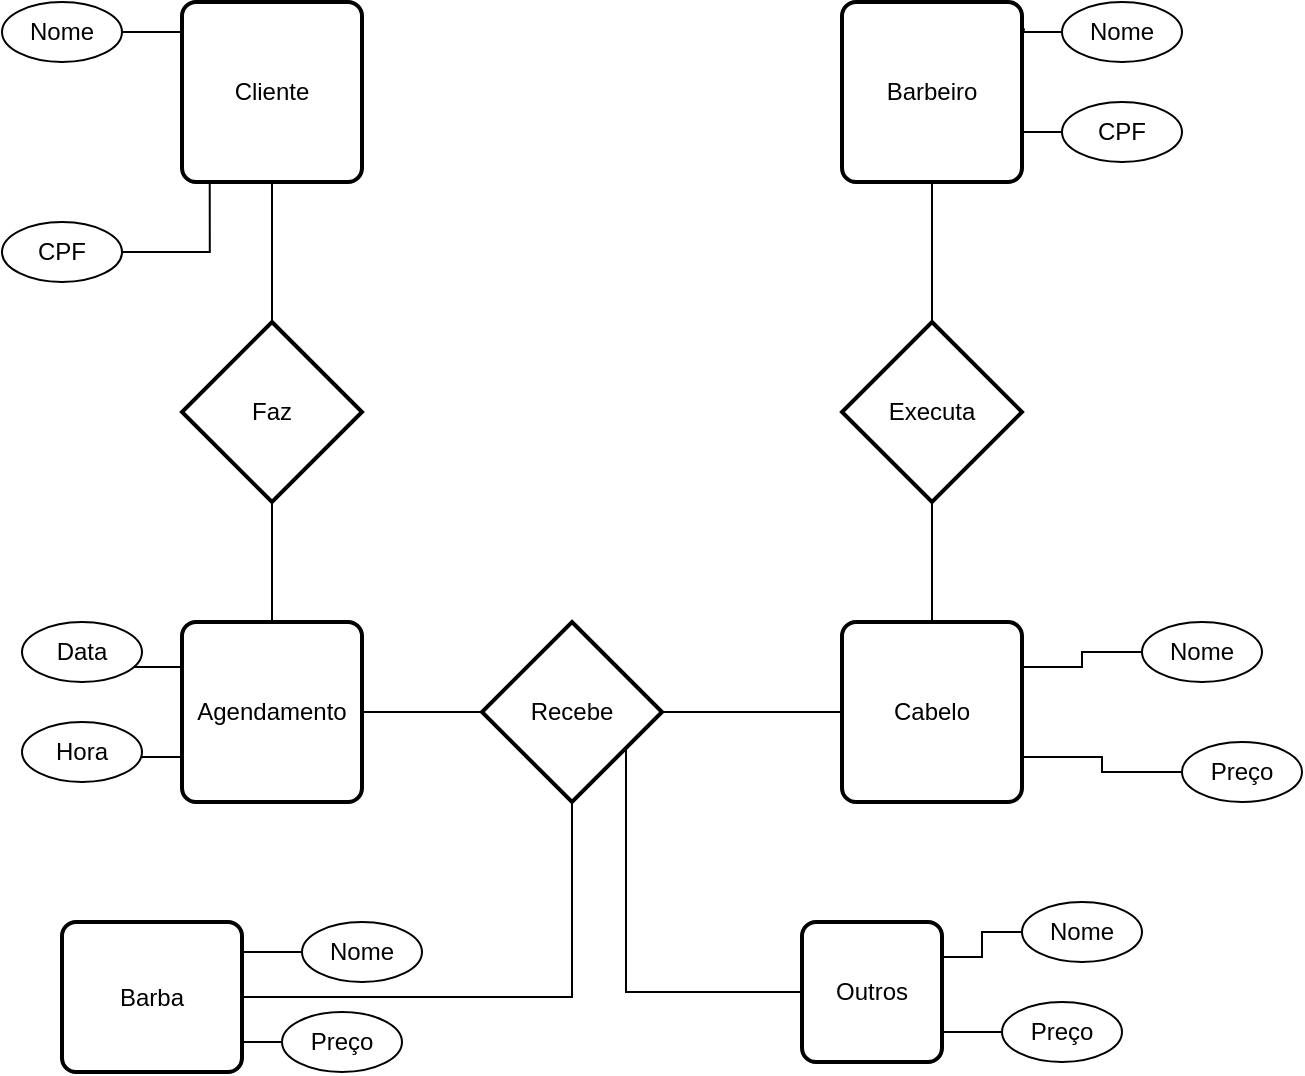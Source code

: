<mxfile version="24.6.4" type="device">
  <diagram name="Página-1" id="jF6E26zZh7UTkELLjBJD">
    <mxGraphModel dx="1434" dy="780" grid="1" gridSize="10" guides="1" tooltips="1" connect="1" arrows="1" fold="1" page="1" pageScale="1" pageWidth="827" pageHeight="1169" math="0" shadow="0">
      <root>
        <mxCell id="0" />
        <mxCell id="1" parent="0" />
        <mxCell id="TA8W0aGg3J8sw9UUgTWb-5" value="Cliente" style="rounded=1;whiteSpace=wrap;html=1;absoluteArcSize=1;arcSize=14;strokeWidth=2;" parent="1" vertex="1">
          <mxGeometry x="90" y="40" width="90" height="90" as="geometry" />
        </mxCell>
        <mxCell id="TA8W0aGg3J8sw9UUgTWb-7" value="Cabelo" style="rounded=1;whiteSpace=wrap;html=1;absoluteArcSize=1;arcSize=14;strokeWidth=2;" parent="1" vertex="1">
          <mxGeometry x="420" y="350" width="90" height="90" as="geometry" />
        </mxCell>
        <mxCell id="TA8W0aGg3J8sw9UUgTWb-19" style="edgeStyle=orthogonalEdgeStyle;rounded=0;orthogonalLoop=1;jettySize=auto;html=1;exitX=0.5;exitY=0;exitDx=0;exitDy=0;endArrow=none;endFill=0;" parent="1" source="TA8W0aGg3J8sw9UUgTWb-8" target="TA8W0aGg3J8sw9UUgTWb-10" edge="1">
          <mxGeometry relative="1" as="geometry" />
        </mxCell>
        <mxCell id="TA8W0aGg3J8sw9UUgTWb-38" style="edgeStyle=orthogonalEdgeStyle;rounded=0;orthogonalLoop=1;jettySize=auto;html=1;exitX=0;exitY=0.25;exitDx=0;exitDy=0;entryX=1;entryY=1;entryDx=0;entryDy=0;" parent="1" source="TA8W0aGg3J8sw9UUgTWb-8" target="TA8W0aGg3J8sw9UUgTWb-27" edge="1">
          <mxGeometry relative="1" as="geometry" />
        </mxCell>
        <mxCell id="TA8W0aGg3J8sw9UUgTWb-39" style="edgeStyle=orthogonalEdgeStyle;rounded=0;orthogonalLoop=1;jettySize=auto;html=1;exitX=0;exitY=0.75;exitDx=0;exitDy=0;entryX=1;entryY=1;entryDx=0;entryDy=0;" parent="1" source="TA8W0aGg3J8sw9UUgTWb-8" target="TA8W0aGg3J8sw9UUgTWb-28" edge="1">
          <mxGeometry relative="1" as="geometry" />
        </mxCell>
        <mxCell id="TA8W0aGg3J8sw9UUgTWb-8" value="Agendamento" style="rounded=1;whiteSpace=wrap;html=1;absoluteArcSize=1;arcSize=14;strokeWidth=2;" parent="1" vertex="1">
          <mxGeometry x="90" y="350" width="90" height="90" as="geometry" />
        </mxCell>
        <mxCell id="TA8W0aGg3J8sw9UUgTWb-9" value="Barbeiro" style="rounded=1;whiteSpace=wrap;html=1;absoluteArcSize=1;arcSize=14;strokeWidth=2;" parent="1" vertex="1">
          <mxGeometry x="420" y="40" width="90" height="90" as="geometry" />
        </mxCell>
        <mxCell id="TA8W0aGg3J8sw9UUgTWb-20" style="edgeStyle=orthogonalEdgeStyle;rounded=0;orthogonalLoop=1;jettySize=auto;html=1;entryX=0.5;entryY=1;entryDx=0;entryDy=0;endArrow=none;endFill=0;" parent="1" source="TA8W0aGg3J8sw9UUgTWb-10" target="TA8W0aGg3J8sw9UUgTWb-5" edge="1">
          <mxGeometry relative="1" as="geometry" />
        </mxCell>
        <mxCell id="TA8W0aGg3J8sw9UUgTWb-10" value="Faz" style="strokeWidth=2;html=1;shape=mxgraph.flowchart.decision;whiteSpace=wrap;" parent="1" vertex="1">
          <mxGeometry x="90" y="200" width="90" height="90" as="geometry" />
        </mxCell>
        <mxCell id="TA8W0aGg3J8sw9UUgTWb-11" value="Executa" style="strokeWidth=2;html=1;shape=mxgraph.flowchart.decision;whiteSpace=wrap;" parent="1" vertex="1">
          <mxGeometry x="420" y="200" width="90" height="90" as="geometry" />
        </mxCell>
        <mxCell id="TA8W0aGg3J8sw9UUgTWb-13" style="edgeStyle=orthogonalEdgeStyle;rounded=0;orthogonalLoop=1;jettySize=auto;html=1;exitX=0;exitY=0.5;exitDx=0;exitDy=0;exitPerimeter=0;endArrow=none;endFill=0;" parent="1" source="TA8W0aGg3J8sw9UUgTWb-12" target="TA8W0aGg3J8sw9UUgTWb-8" edge="1">
          <mxGeometry relative="1" as="geometry" />
        </mxCell>
        <mxCell id="TA8W0aGg3J8sw9UUgTWb-14" style="edgeStyle=orthogonalEdgeStyle;rounded=0;orthogonalLoop=1;jettySize=auto;html=1;exitX=1;exitY=0.5;exitDx=0;exitDy=0;exitPerimeter=0;entryX=0;entryY=0.5;entryDx=0;entryDy=0;endArrow=none;endFill=0;" parent="1" source="TA8W0aGg3J8sw9UUgTWb-12" target="TA8W0aGg3J8sw9UUgTWb-7" edge="1">
          <mxGeometry relative="1" as="geometry" />
        </mxCell>
        <mxCell id="TA8W0aGg3J8sw9UUgTWb-12" value="Recebe" style="strokeWidth=2;html=1;shape=mxgraph.flowchart.decision;whiteSpace=wrap;" parent="1" vertex="1">
          <mxGeometry x="240" y="350" width="90" height="90" as="geometry" />
        </mxCell>
        <mxCell id="TA8W0aGg3J8sw9UUgTWb-16" style="edgeStyle=orthogonalEdgeStyle;rounded=0;orthogonalLoop=1;jettySize=auto;html=1;exitX=0.5;exitY=0;exitDx=0;exitDy=0;entryX=0.5;entryY=1;entryDx=0;entryDy=0;entryPerimeter=0;endArrow=none;endFill=0;" parent="1" source="TA8W0aGg3J8sw9UUgTWb-7" target="TA8W0aGg3J8sw9UUgTWb-11" edge="1">
          <mxGeometry relative="1" as="geometry" />
        </mxCell>
        <mxCell id="TA8W0aGg3J8sw9UUgTWb-18" style="edgeStyle=orthogonalEdgeStyle;rounded=0;orthogonalLoop=1;jettySize=auto;html=1;exitX=0.5;exitY=1;exitDx=0;exitDy=0;entryX=0.5;entryY=0;entryDx=0;entryDy=0;entryPerimeter=0;endArrow=none;endFill=0;" parent="1" source="TA8W0aGg3J8sw9UUgTWb-9" target="TA8W0aGg3J8sw9UUgTWb-11" edge="1">
          <mxGeometry relative="1" as="geometry" />
        </mxCell>
        <mxCell id="TA8W0aGg3J8sw9UUgTWb-34" style="edgeStyle=orthogonalEdgeStyle;rounded=0;orthogonalLoop=1;jettySize=auto;html=1;exitX=1;exitY=0.5;exitDx=0;exitDy=0;entryX=0;entryY=0.25;entryDx=0;entryDy=0;endArrow=none;endFill=0;" parent="1" source="TA8W0aGg3J8sw9UUgTWb-23" target="TA8W0aGg3J8sw9UUgTWb-5" edge="1">
          <mxGeometry relative="1" as="geometry" />
        </mxCell>
        <mxCell id="TA8W0aGg3J8sw9UUgTWb-23" value="Nome" style="ellipse;whiteSpace=wrap;html=1;align=center;" parent="1" vertex="1">
          <mxGeometry y="40" width="60" height="30" as="geometry" />
        </mxCell>
        <mxCell id="TA8W0aGg3J8sw9UUgTWb-24" value="Nome" style="ellipse;whiteSpace=wrap;html=1;align=center;" parent="1" vertex="1">
          <mxGeometry x="530" y="40" width="60" height="30" as="geometry" />
        </mxCell>
        <mxCell id="TA8W0aGg3J8sw9UUgTWb-51" style="edgeStyle=orthogonalEdgeStyle;rounded=0;orthogonalLoop=1;jettySize=auto;html=1;exitX=0;exitY=0.5;exitDx=0;exitDy=0;entryX=1;entryY=0.75;entryDx=0;entryDy=0;endArrow=none;endFill=0;" parent="1" source="TA8W0aGg3J8sw9UUgTWb-26" target="TA8W0aGg3J8sw9UUgTWb-9" edge="1">
          <mxGeometry relative="1" as="geometry" />
        </mxCell>
        <mxCell id="TA8W0aGg3J8sw9UUgTWb-26" value="CPF" style="ellipse;whiteSpace=wrap;html=1;align=center;" parent="1" vertex="1">
          <mxGeometry x="530" y="90" width="60" height="30" as="geometry" />
        </mxCell>
        <mxCell id="TA8W0aGg3J8sw9UUgTWb-27" value="Data" style="ellipse;whiteSpace=wrap;html=1;align=center;" parent="1" vertex="1">
          <mxGeometry x="10" y="350" width="60" height="30" as="geometry" />
        </mxCell>
        <mxCell id="TA8W0aGg3J8sw9UUgTWb-28" value="Hora" style="ellipse;whiteSpace=wrap;html=1;align=center;" parent="1" vertex="1">
          <mxGeometry x="10" y="400" width="60" height="30" as="geometry" />
        </mxCell>
        <mxCell id="TA8W0aGg3J8sw9UUgTWb-47" style="edgeStyle=orthogonalEdgeStyle;rounded=0;orthogonalLoop=1;jettySize=auto;html=1;exitX=0;exitY=0.5;exitDx=0;exitDy=0;entryX=1;entryY=0.75;entryDx=0;entryDy=0;endArrow=none;endFill=0;" parent="1" source="TA8W0aGg3J8sw9UUgTWb-32" target="TA8W0aGg3J8sw9UUgTWb-7" edge="1">
          <mxGeometry relative="1" as="geometry" />
        </mxCell>
        <mxCell id="TA8W0aGg3J8sw9UUgTWb-32" value="Preço" style="ellipse;whiteSpace=wrap;html=1;align=center;" parent="1" vertex="1">
          <mxGeometry x="590" y="410" width="60" height="30" as="geometry" />
        </mxCell>
        <mxCell id="TA8W0aGg3J8sw9UUgTWb-48" style="edgeStyle=orthogonalEdgeStyle;rounded=0;orthogonalLoop=1;jettySize=auto;html=1;exitX=0;exitY=0.5;exitDx=0;exitDy=0;entryX=1;entryY=0.25;entryDx=0;entryDy=0;endArrow=none;endFill=0;" parent="1" source="TA8W0aGg3J8sw9UUgTWb-33" target="TA8W0aGg3J8sw9UUgTWb-7" edge="1">
          <mxGeometry relative="1" as="geometry" />
        </mxCell>
        <mxCell id="TA8W0aGg3J8sw9UUgTWb-33" value="Nome" style="ellipse;whiteSpace=wrap;html=1;align=center;" parent="1" vertex="1">
          <mxGeometry x="570" y="350" width="60" height="30" as="geometry" />
        </mxCell>
        <mxCell id="TA8W0aGg3J8sw9UUgTWb-50" style="edgeStyle=orthogonalEdgeStyle;rounded=0;orthogonalLoop=1;jettySize=auto;html=1;exitX=0;exitY=0.5;exitDx=0;exitDy=0;entryX=1.01;entryY=0.146;entryDx=0;entryDy=0;entryPerimeter=0;endArrow=none;endFill=0;" parent="1" source="TA8W0aGg3J8sw9UUgTWb-24" target="TA8W0aGg3J8sw9UUgTWb-9" edge="1">
          <mxGeometry relative="1" as="geometry" />
        </mxCell>
        <mxCell id="TA8W0aGg3J8sw9UUgTWb-52" value="CPF" style="ellipse;whiteSpace=wrap;html=1;align=center;" parent="1" vertex="1">
          <mxGeometry y="150" width="60" height="30" as="geometry" />
        </mxCell>
        <mxCell id="TA8W0aGg3J8sw9UUgTWb-53" style="edgeStyle=orthogonalEdgeStyle;rounded=0;orthogonalLoop=1;jettySize=auto;html=1;exitX=1;exitY=0.5;exitDx=0;exitDy=0;entryX=0.154;entryY=0.995;entryDx=0;entryDy=0;entryPerimeter=0;endArrow=none;endFill=0;" parent="1" source="TA8W0aGg3J8sw9UUgTWb-52" target="TA8W0aGg3J8sw9UUgTWb-5" edge="1">
          <mxGeometry relative="1" as="geometry" />
        </mxCell>
        <mxCell id="X7dmN1-joXfshP3fTZqd-6" value="Outros" style="rounded=1;whiteSpace=wrap;html=1;absoluteArcSize=1;arcSize=14;strokeWidth=2;" vertex="1" parent="1">
          <mxGeometry x="400" y="500" width="70" height="70" as="geometry" />
        </mxCell>
        <mxCell id="X7dmN1-joXfshP3fTZqd-7" style="edgeStyle=orthogonalEdgeStyle;rounded=0;orthogonalLoop=1;jettySize=auto;html=1;exitX=0;exitY=0.5;exitDx=0;exitDy=0;entryX=1;entryY=0.75;entryDx=0;entryDy=0;endArrow=none;endFill=0;" edge="1" parent="1" source="X7dmN1-joXfshP3fTZqd-8" target="X7dmN1-joXfshP3fTZqd-6">
          <mxGeometry relative="1" as="geometry" />
        </mxCell>
        <mxCell id="X7dmN1-joXfshP3fTZqd-8" value="Preço" style="ellipse;whiteSpace=wrap;html=1;align=center;" vertex="1" parent="1">
          <mxGeometry x="500" y="540" width="60" height="30" as="geometry" />
        </mxCell>
        <mxCell id="X7dmN1-joXfshP3fTZqd-9" style="edgeStyle=orthogonalEdgeStyle;rounded=0;orthogonalLoop=1;jettySize=auto;html=1;exitX=0;exitY=0.5;exitDx=0;exitDy=0;entryX=1;entryY=0.25;entryDx=0;entryDy=0;endArrow=none;endFill=0;" edge="1" parent="1" source="X7dmN1-joXfshP3fTZqd-10" target="X7dmN1-joXfshP3fTZqd-6">
          <mxGeometry relative="1" as="geometry" />
        </mxCell>
        <mxCell id="X7dmN1-joXfshP3fTZqd-10" value="Nome" style="ellipse;whiteSpace=wrap;html=1;align=center;" vertex="1" parent="1">
          <mxGeometry x="510" y="490" width="60" height="30" as="geometry" />
        </mxCell>
        <mxCell id="X7dmN1-joXfshP3fTZqd-16" style="edgeStyle=orthogonalEdgeStyle;rounded=0;orthogonalLoop=1;jettySize=auto;html=1;endArrow=none;endFill=0;" edge="1" parent="1" source="X7dmN1-joXfshP3fTZqd-11" target="TA8W0aGg3J8sw9UUgTWb-12">
          <mxGeometry relative="1" as="geometry" />
        </mxCell>
        <mxCell id="X7dmN1-joXfshP3fTZqd-11" value="Barba" style="rounded=1;whiteSpace=wrap;html=1;absoluteArcSize=1;arcSize=14;strokeWidth=2;" vertex="1" parent="1">
          <mxGeometry x="30" y="500" width="90" height="75" as="geometry" />
        </mxCell>
        <mxCell id="X7dmN1-joXfshP3fTZqd-12" style="edgeStyle=orthogonalEdgeStyle;rounded=0;orthogonalLoop=1;jettySize=auto;html=1;exitX=0;exitY=0.5;exitDx=0;exitDy=0;entryX=1;entryY=0.75;entryDx=0;entryDy=0;endArrow=none;endFill=0;" edge="1" parent="1" source="X7dmN1-joXfshP3fTZqd-13" target="X7dmN1-joXfshP3fTZqd-11">
          <mxGeometry relative="1" as="geometry" />
        </mxCell>
        <mxCell id="X7dmN1-joXfshP3fTZqd-13" value="Preço" style="ellipse;whiteSpace=wrap;html=1;align=center;" vertex="1" parent="1">
          <mxGeometry x="140" y="545" width="60" height="30" as="geometry" />
        </mxCell>
        <mxCell id="X7dmN1-joXfshP3fTZqd-14" style="edgeStyle=orthogonalEdgeStyle;rounded=0;orthogonalLoop=1;jettySize=auto;html=1;exitX=0;exitY=0.5;exitDx=0;exitDy=0;entryX=1;entryY=0.25;entryDx=0;entryDy=0;endArrow=none;endFill=0;" edge="1" parent="1" source="X7dmN1-joXfshP3fTZqd-15" target="X7dmN1-joXfshP3fTZqd-11">
          <mxGeometry relative="1" as="geometry" />
        </mxCell>
        <mxCell id="X7dmN1-joXfshP3fTZqd-15" value="Nome" style="ellipse;whiteSpace=wrap;html=1;align=center;" vertex="1" parent="1">
          <mxGeometry x="150" y="500" width="60" height="30" as="geometry" />
        </mxCell>
        <mxCell id="X7dmN1-joXfshP3fTZqd-17" style="edgeStyle=orthogonalEdgeStyle;rounded=0;orthogonalLoop=1;jettySize=auto;html=1;entryX=0.8;entryY=0.711;entryDx=0;entryDy=0;entryPerimeter=0;endArrow=none;endFill=0;" edge="1" parent="1" source="X7dmN1-joXfshP3fTZqd-6" target="TA8W0aGg3J8sw9UUgTWb-12">
          <mxGeometry relative="1" as="geometry" />
        </mxCell>
      </root>
    </mxGraphModel>
  </diagram>
</mxfile>
